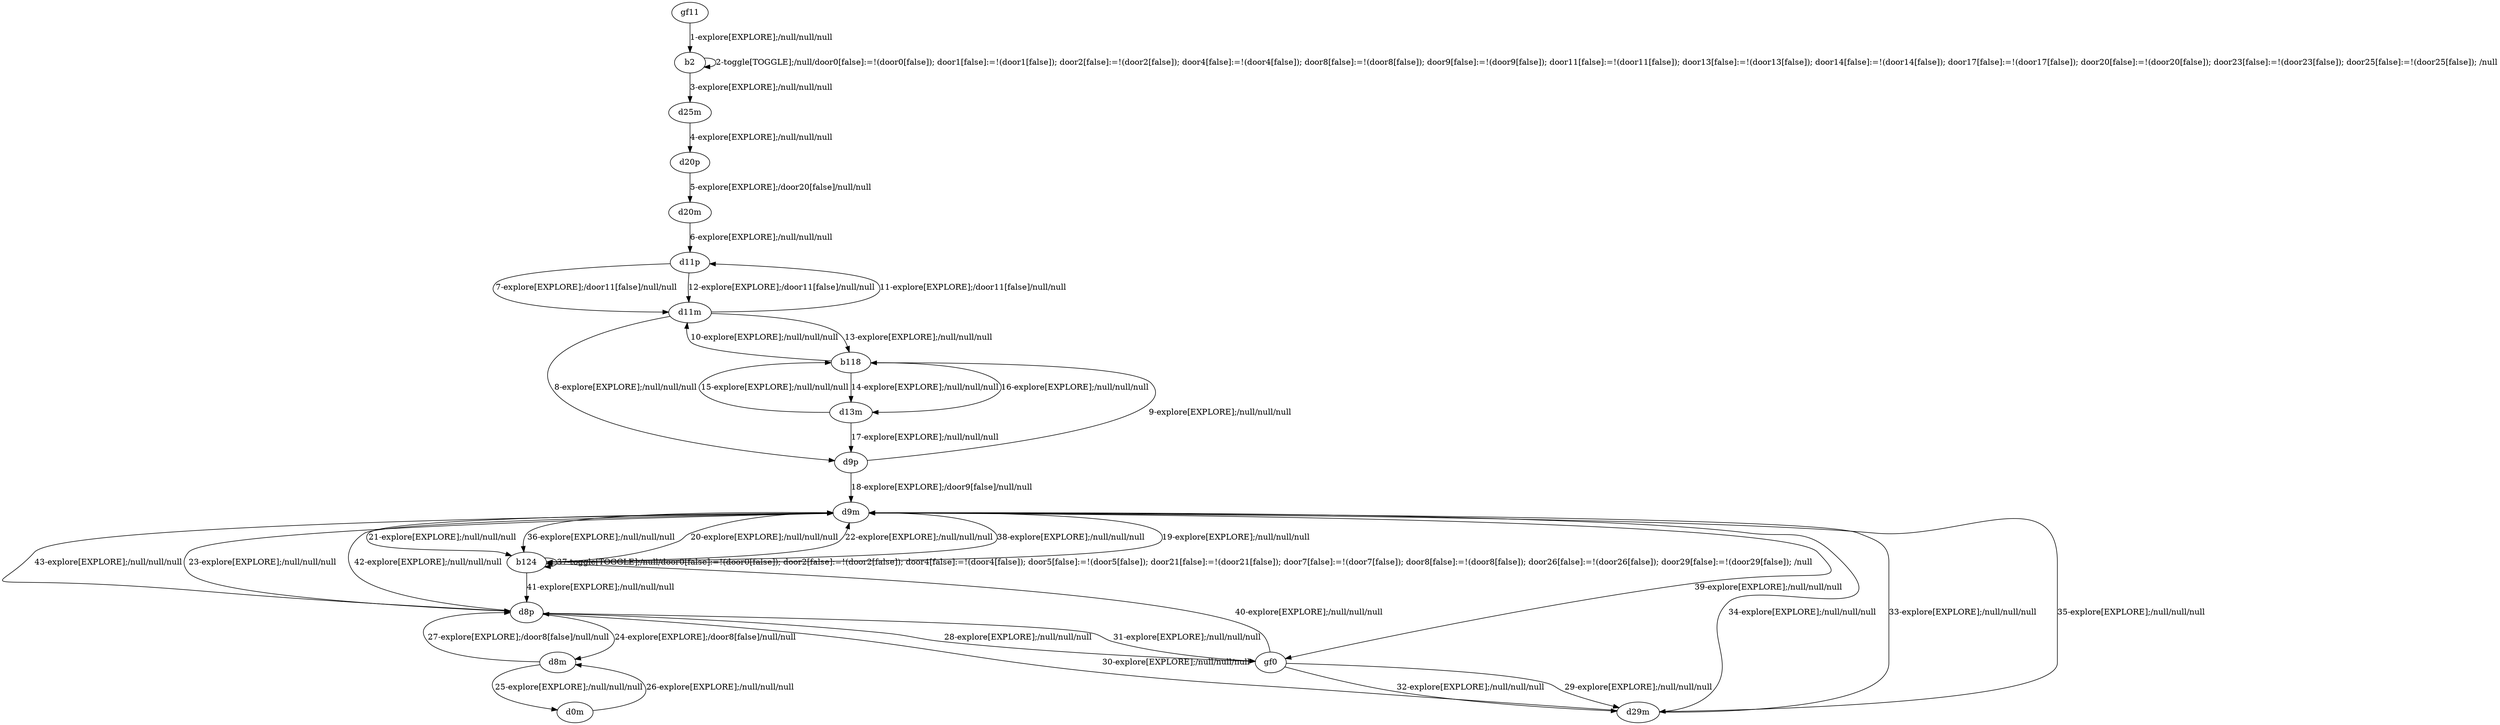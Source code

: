 # Total number of goals covered by this test: 1
# d8m --> d8p

digraph g {
"gf11" -> "b2" [label = "1-explore[EXPLORE];/null/null/null"];
"b2" -> "b2" [label = "2-toggle[TOGGLE];/null/door0[false]:=!(door0[false]); door1[false]:=!(door1[false]); door2[false]:=!(door2[false]); door4[false]:=!(door4[false]); door8[false]:=!(door8[false]); door9[false]:=!(door9[false]); door11[false]:=!(door11[false]); door13[false]:=!(door13[false]); door14[false]:=!(door14[false]); door17[false]:=!(door17[false]); door20[false]:=!(door20[false]); door23[false]:=!(door23[false]); door25[false]:=!(door25[false]); /null"];
"b2" -> "d25m" [label = "3-explore[EXPLORE];/null/null/null"];
"d25m" -> "d20p" [label = "4-explore[EXPLORE];/null/null/null"];
"d20p" -> "d20m" [label = "5-explore[EXPLORE];/door20[false]/null/null"];
"d20m" -> "d11p" [label = "6-explore[EXPLORE];/null/null/null"];
"d11p" -> "d11m" [label = "7-explore[EXPLORE];/door11[false]/null/null"];
"d11m" -> "d9p" [label = "8-explore[EXPLORE];/null/null/null"];
"d9p" -> "b118" [label = "9-explore[EXPLORE];/null/null/null"];
"b118" -> "d11m" [label = "10-explore[EXPLORE];/null/null/null"];
"d11m" -> "d11p" [label = "11-explore[EXPLORE];/door11[false]/null/null"];
"d11p" -> "d11m" [label = "12-explore[EXPLORE];/door11[false]/null/null"];
"d11m" -> "b118" [label = "13-explore[EXPLORE];/null/null/null"];
"b118" -> "d13m" [label = "14-explore[EXPLORE];/null/null/null"];
"d13m" -> "b118" [label = "15-explore[EXPLORE];/null/null/null"];
"b118" -> "d13m" [label = "16-explore[EXPLORE];/null/null/null"];
"d13m" -> "d9p" [label = "17-explore[EXPLORE];/null/null/null"];
"d9p" -> "d9m" [label = "18-explore[EXPLORE];/door9[false]/null/null"];
"d9m" -> "b124" [label = "19-explore[EXPLORE];/null/null/null"];
"b124" -> "d9m" [label = "20-explore[EXPLORE];/null/null/null"];
"d9m" -> "b124" [label = "21-explore[EXPLORE];/null/null/null"];
"b124" -> "d9m" [label = "22-explore[EXPLORE];/null/null/null"];
"d9m" -> "d8p" [label = "23-explore[EXPLORE];/null/null/null"];
"d8p" -> "d8m" [label = "24-explore[EXPLORE];/door8[false]/null/null"];
"d8m" -> "d0m" [label = "25-explore[EXPLORE];/null/null/null"];
"d0m" -> "d8m" [label = "26-explore[EXPLORE];/null/null/null"];
"d8m" -> "d8p" [label = "27-explore[EXPLORE];/door8[false]/null/null"];
"d8p" -> "gf0" [label = "28-explore[EXPLORE];/null/null/null"];
"gf0" -> "d29m" [label = "29-explore[EXPLORE];/null/null/null"];
"d29m" -> "d8p" [label = "30-explore[EXPLORE];/null/null/null"];
"d8p" -> "gf0" [label = "31-explore[EXPLORE];/null/null/null"];
"gf0" -> "d29m" [label = "32-explore[EXPLORE];/null/null/null"];
"d29m" -> "d9m" [label = "33-explore[EXPLORE];/null/null/null"];
"d9m" -> "d29m" [label = "34-explore[EXPLORE];/null/null/null"];
"d29m" -> "d9m" [label = "35-explore[EXPLORE];/null/null/null"];
"d9m" -> "b124" [label = "36-explore[EXPLORE];/null/null/null"];
"b124" -> "b124" [label = "37-toggle[TOGGLE];/null/door0[false]:=!(door0[false]); door2[false]:=!(door2[false]); door4[false]:=!(door4[false]); door5[false]:=!(door5[false]); door21[false]:=!(door21[false]); door7[false]:=!(door7[false]); door8[false]:=!(door8[false]); door26[false]:=!(door26[false]); door29[false]:=!(door29[false]); /null"];
"b124" -> "d9m" [label = "38-explore[EXPLORE];/null/null/null"];
"d9m" -> "gf0" [label = "39-explore[EXPLORE];/null/null/null"];
"gf0" -> "b124" [label = "40-explore[EXPLORE];/null/null/null"];
"b124" -> "d8p" [label = "41-explore[EXPLORE];/null/null/null"];
"d8p" -> "d9m" [label = "42-explore[EXPLORE];/null/null/null"];
"d9m" -> "d8p" [label = "43-explore[EXPLORE];/null/null/null"];
}